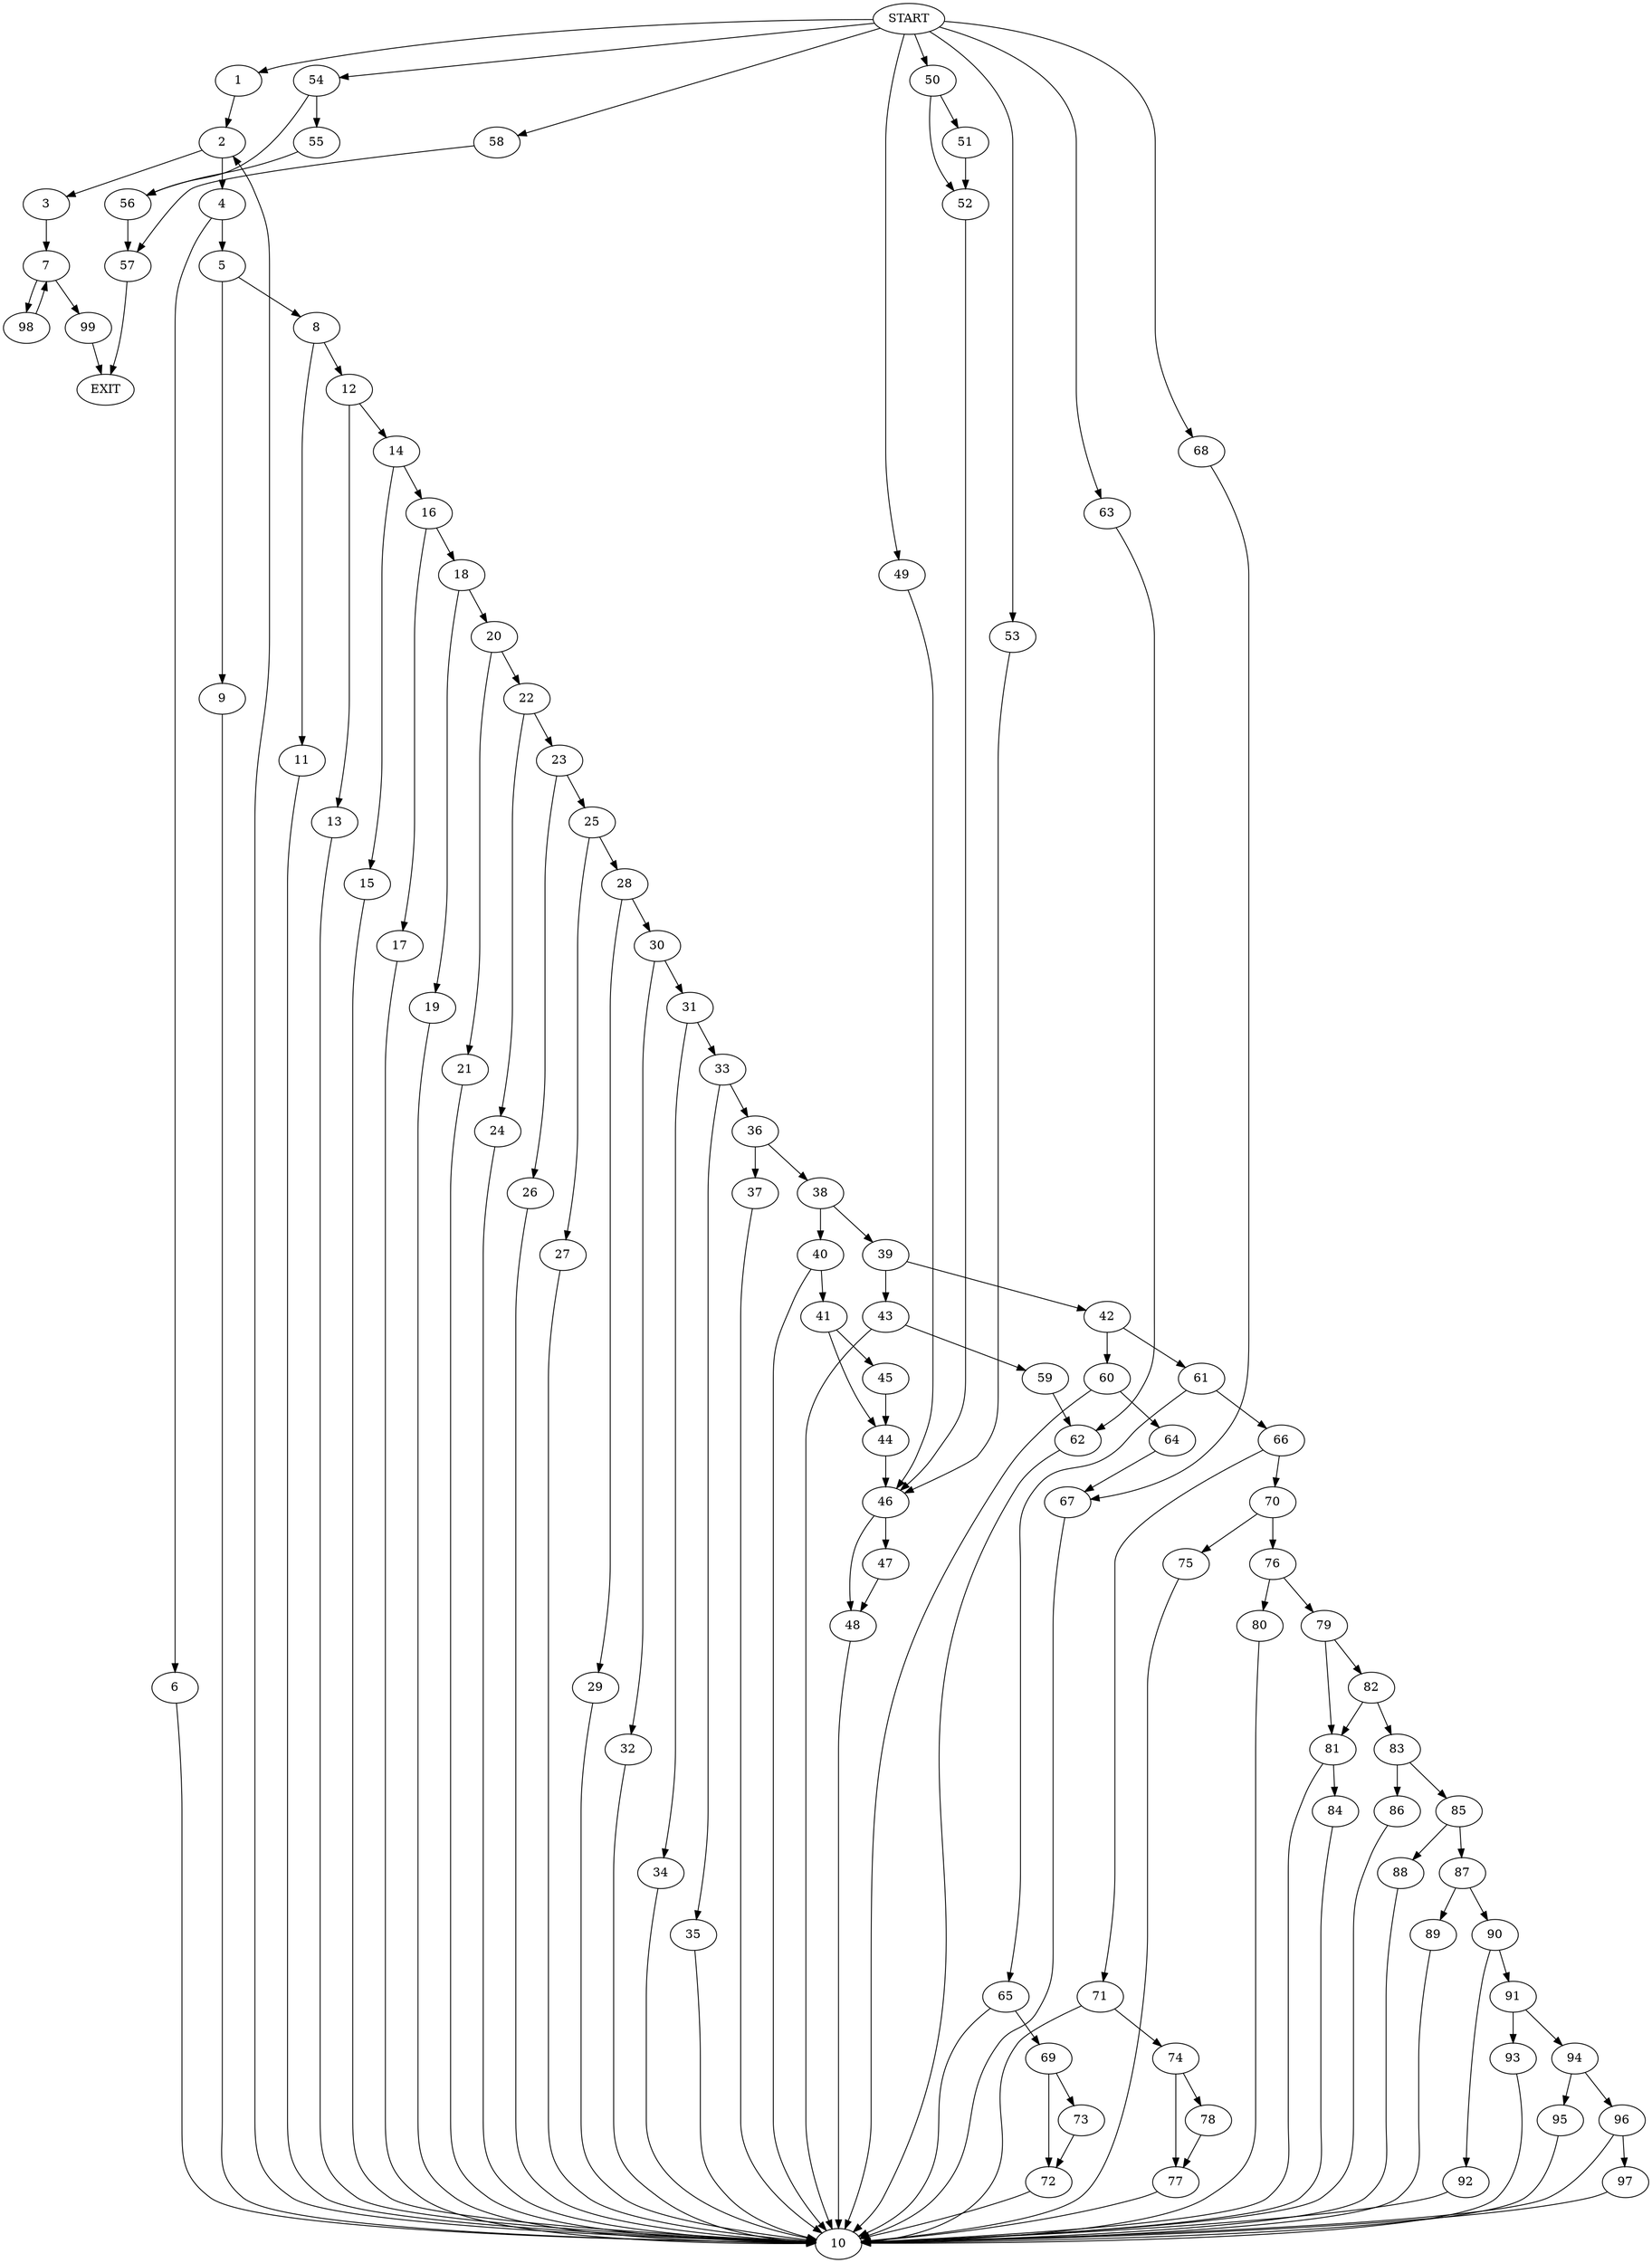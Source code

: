 digraph {
0 [label="START"]
100 [label="EXIT"]
0 -> 1
1 -> 2
2 -> 3
2 -> 4
4 -> 5
4 -> 6
3 -> 7
5 -> 8
5 -> 9
6 -> 10
10 -> 2
8 -> 11
8 -> 12
9 -> 10
11 -> 10
12 -> 13
12 -> 14
13 -> 10
14 -> 15
14 -> 16
16 -> 17
16 -> 18
15 -> 10
18 -> 19
18 -> 20
17 -> 10
20 -> 21
20 -> 22
19 -> 10
21 -> 10
22 -> 23
22 -> 24
24 -> 10
23 -> 25
23 -> 26
25 -> 27
25 -> 28
26 -> 10
27 -> 10
28 -> 29
28 -> 30
30 -> 31
30 -> 32
29 -> 10
32 -> 10
31 -> 33
31 -> 34
34 -> 10
33 -> 35
33 -> 36
36 -> 37
36 -> 38
35 -> 10
38 -> 39
38 -> 40
37 -> 10
40 -> 41
40 -> 10
39 -> 42
39 -> 43
41 -> 44
41 -> 45
45 -> 44
44 -> 46
46 -> 47
46 -> 48
0 -> 49
49 -> 46
0 -> 50
50 -> 51
50 -> 52
51 -> 52
52 -> 46
0 -> 53
53 -> 46
0 -> 54
54 -> 55
54 -> 56
55 -> 56
56 -> 57
57 -> 100
0 -> 58
58 -> 57
47 -> 48
48 -> 10
43 -> 10
43 -> 59
42 -> 60
42 -> 61
59 -> 62
62 -> 10
0 -> 63
63 -> 62
60 -> 64
60 -> 10
61 -> 65
61 -> 66
64 -> 67
67 -> 10
0 -> 68
68 -> 67
65 -> 69
65 -> 10
66 -> 70
66 -> 71
69 -> 72
69 -> 73
72 -> 10
73 -> 72
71 -> 10
71 -> 74
70 -> 75
70 -> 76
74 -> 77
74 -> 78
78 -> 77
77 -> 10
75 -> 10
76 -> 79
76 -> 80
80 -> 10
79 -> 81
79 -> 82
82 -> 81
82 -> 83
81 -> 10
81 -> 84
83 -> 85
83 -> 86
84 -> 10
86 -> 10
85 -> 87
85 -> 88
88 -> 10
87 -> 89
87 -> 90
89 -> 10
90 -> 91
90 -> 92
91 -> 93
91 -> 94
92 -> 10
94 -> 95
94 -> 96
93 -> 10
95 -> 10
96 -> 97
96 -> 10
97 -> 10
7 -> 98
7 -> 99
98 -> 7
99 -> 100
}
